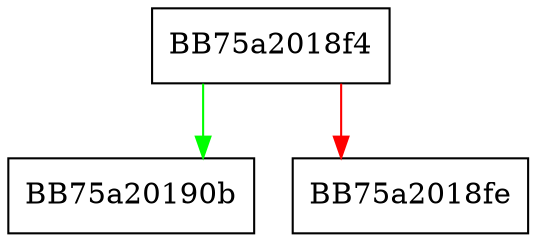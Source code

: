 digraph LUM_GetUserProfileHandleFromResPath {
  node [shape="box"];
  graph [splines=ortho];
  BB75a2018f4 -> BB75a20190b [color="green"];
  BB75a2018f4 -> BB75a2018fe [color="red"];
}
